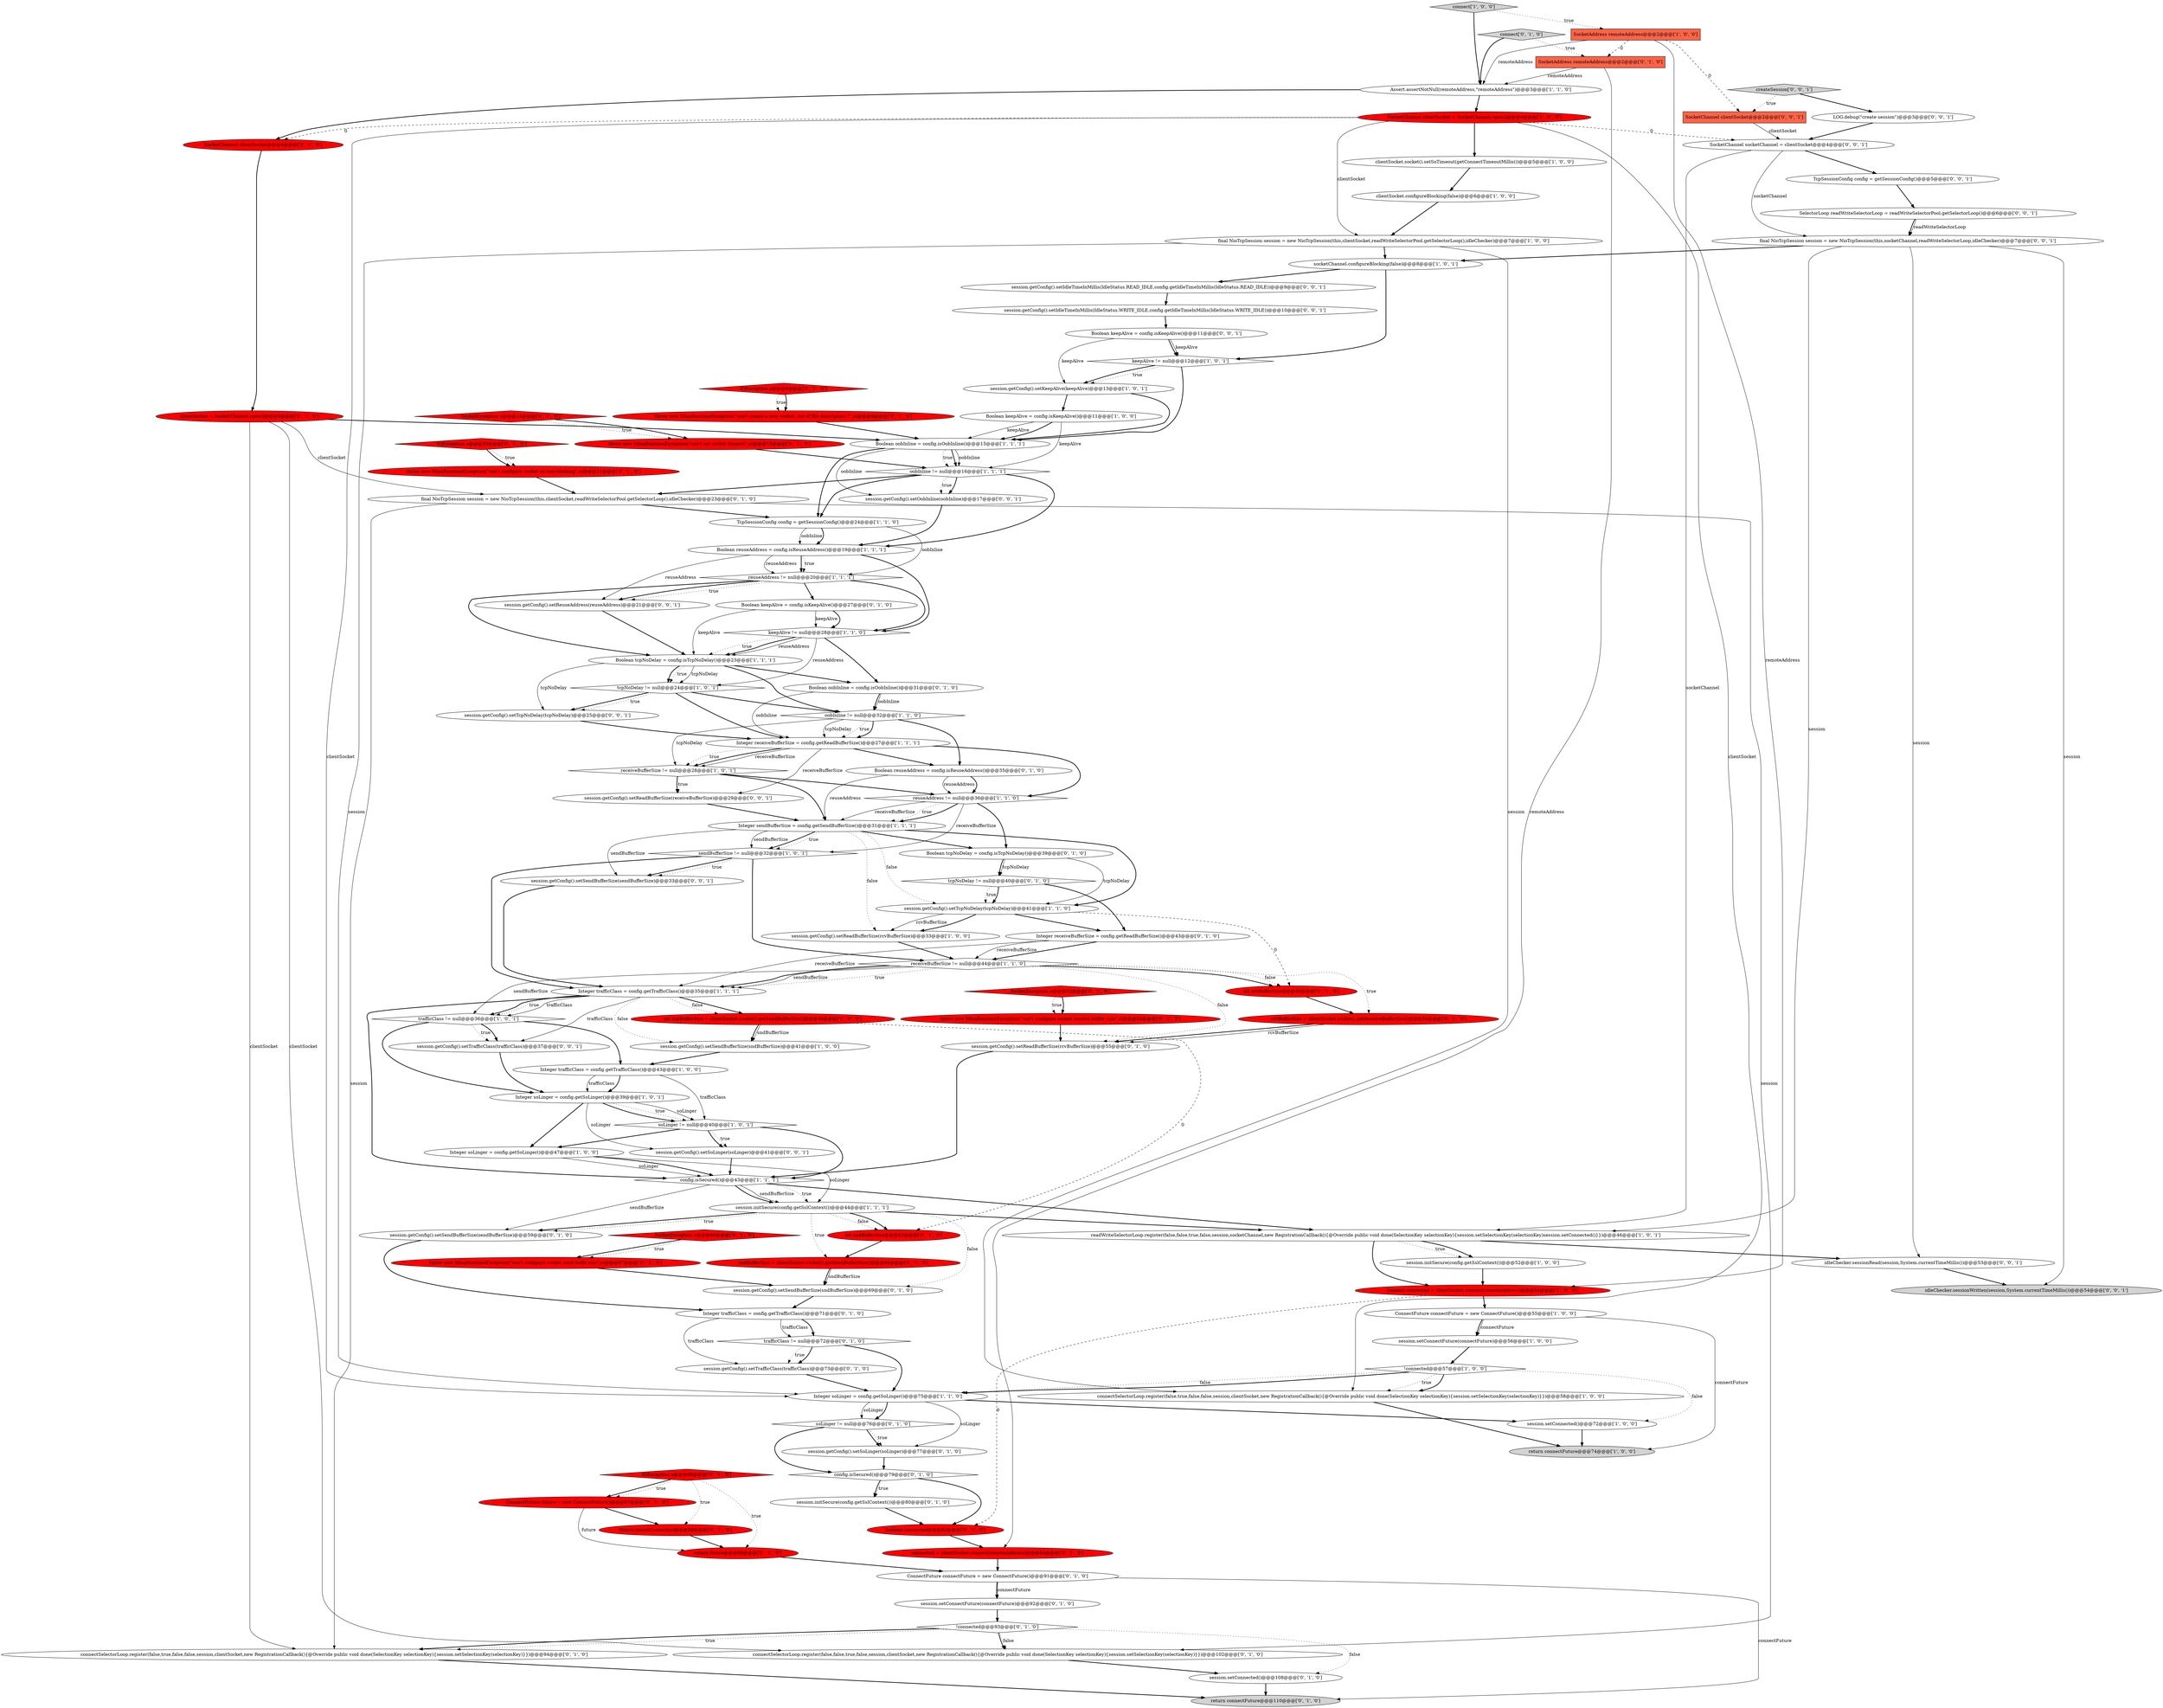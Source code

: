 digraph {
54 [style = filled, label = "!connected@@@93@@@['0', '1', '0']", fillcolor = white, shape = diamond image = "AAA0AAABBB2BBB"];
106 [style = filled, label = "TcpSessionConfig config = getSessionConfig()@@@5@@@['0', '0', '1']", fillcolor = white, shape = ellipse image = "AAA0AAABBB3BBB"];
21 [style = filled, label = "receiveBufferSize != null@@@44@@@['1', '1', '0']", fillcolor = white, shape = diamond image = "AAA0AAABBB1BBB"];
75 [style = filled, label = "int sndBufferSize@@@62@@@['0', '1', '0']", fillcolor = red, shape = ellipse image = "AAA1AAABBB2BBB"];
65 [style = filled, label = "IOException e@@@86@@@['0', '1', '0']", fillcolor = red, shape = diamond image = "AAA1AAABBB2BBB"];
1 [style = filled, label = "connect['1', '0', '0']", fillcolor = lightgray, shape = diamond image = "AAA0AAABBB1BBB"];
108 [style = filled, label = "SocketChannel socketChannel = clientSocket@@@4@@@['0', '0', '1']", fillcolor = white, shape = ellipse image = "AAA0AAABBB3BBB"];
43 [style = filled, label = "oobInline != null@@@16@@@['1', '1', '1']", fillcolor = white, shape = diamond image = "AAA0AAABBB1BBB"];
0 [style = filled, label = "TcpSessionConfig config = getSessionConfig()@@@24@@@['1', '1', '0']", fillcolor = white, shape = ellipse image = "AAA0AAABBB1BBB"];
61 [style = filled, label = "ConnectFuture connectFuture = new ConnectFuture()@@@91@@@['0', '1', '0']", fillcolor = white, shape = ellipse image = "AAA0AAABBB2BBB"];
85 [style = filled, label = "connected = clientSocket.connect(remoteAddress)@@@84@@@['0', '1', '0']", fillcolor = red, shape = ellipse image = "AAA1AAABBB2BBB"];
50 [style = filled, label = "trafficClass != null@@@72@@@['0', '1', '0']", fillcolor = white, shape = diamond image = "AAA0AAABBB2BBB"];
71 [style = filled, label = "Integer receiveBufferSize = config.getReadBufferSize()@@@43@@@['0', '1', '0']", fillcolor = white, shape = ellipse image = "AAA0AAABBB2BBB"];
23 [style = filled, label = "clientSocket.configureBlocking(false)@@@6@@@['1', '0', '0']", fillcolor = white, shape = ellipse image = "AAA0AAABBB1BBB"];
7 [style = filled, label = "SocketChannel clientSocket = SocketChannel.open()@@@4@@@['1', '0', '0']", fillcolor = red, shape = ellipse image = "AAA1AAABBB1BBB"];
10 [style = filled, label = "connectSelectorLoop.register(false,true,false,false,session,clientSocket,new RegistrationCallback(){@Override public void done(SelectionKey selectionKey){session.setSelectionKey(selectionKey)}})@@@58@@@['1', '0', '0']", fillcolor = white, shape = ellipse image = "AAA0AAABBB1BBB"];
29 [style = filled, label = "int sndBufferSize = clientSocket.socket().getSendBufferSize()@@@40@@@['1', '0', '0']", fillcolor = red, shape = ellipse image = "AAA1AAABBB1BBB"];
92 [style = filled, label = "Integer trafficClass = config.getTrafficClass()@@@71@@@['0', '1', '0']", fillcolor = white, shape = ellipse image = "AAA0AAABBB2BBB"];
6 [style = filled, label = "clientSocket.socket().setSoTimeout(getConnectTimeoutMillis())@@@5@@@['1', '0', '0']", fillcolor = white, shape = ellipse image = "AAA0AAABBB1BBB"];
18 [style = filled, label = "sendBufferSize != null@@@32@@@['1', '0', '1']", fillcolor = white, shape = diamond image = "AAA0AAABBB1BBB"];
31 [style = filled, label = "trafficClass != null@@@36@@@['1', '0', '1']", fillcolor = white, shape = diamond image = "AAA0AAABBB1BBB"];
38 [style = filled, label = "ConnectFuture connectFuture = new ConnectFuture()@@@55@@@['1', '0', '0']", fillcolor = white, shape = ellipse image = "AAA0AAABBB1BBB"];
87 [style = filled, label = "session.setConnected()@@@108@@@['0', '1', '0']", fillcolor = white, shape = ellipse image = "AAA0AAABBB2BBB"];
30 [style = filled, label = "session.initSecure(config.getSslContext())@@@44@@@['1', '1', '1']", fillcolor = white, shape = ellipse image = "AAA0AAABBB1BBB"];
3 [style = filled, label = "session.getConfig().setKeepAlive(keepAlive)@@@13@@@['1', '0', '1']", fillcolor = white, shape = ellipse image = "AAA0AAABBB1BBB"];
20 [style = filled, label = "Boolean tcpNoDelay = config.isTcpNoDelay()@@@23@@@['1', '1', '1']", fillcolor = white, shape = ellipse image = "AAA0AAABBB1BBB"];
80 [style = filled, label = "IOException e@@@20@@@['0', '1', '0']", fillcolor = red, shape = diamond image = "AAA1AAABBB2BBB"];
98 [style = filled, label = "SocketChannel clientSocket@@@2@@@['0', '0', '1']", fillcolor = tomato, shape = box image = "AAA0AAABBB3BBB"];
34 [style = filled, label = "session.getConfig().setSendBufferSize(sndBufferSize)@@@41@@@['1', '0', '0']", fillcolor = white, shape = ellipse image = "AAA0AAABBB1BBB"];
66 [style = filled, label = "session.getConfig().setSoLinger(soLinger)@@@77@@@['0', '1', '0']", fillcolor = white, shape = ellipse image = "AAA0AAABBB2BBB"];
101 [style = filled, label = "LOG.debug(\"create session\")@@@3@@@['0', '0', '1']", fillcolor = white, shape = ellipse image = "AAA0AAABBB3BBB"];
41 [style = filled, label = "Integer soLinger = config.getSoLinger()@@@39@@@['1', '0', '1']", fillcolor = white, shape = ellipse image = "AAA0AAABBB1BBB"];
105 [style = filled, label = "SelectorLoop readWriteSelectorLoop = readWriteSelectorPool.getSelectorLoop()@@@6@@@['0', '0', '1']", fillcolor = white, shape = ellipse image = "AAA0AAABBB3BBB"];
15 [style = filled, label = "Boolean keepAlive = config.isKeepAlive()@@@11@@@['1', '0', '0']", fillcolor = white, shape = ellipse image = "AAA0AAABBB1BBB"];
69 [style = filled, label = "ConnectFuture future = new ConnectFuture()@@@87@@@['0', '1', '0']", fillcolor = red, shape = ellipse image = "AAA1AAABBB2BBB"];
56 [style = filled, label = "SocketChannel clientSocket@@@4@@@['0', '1', '0']", fillcolor = red, shape = ellipse image = "AAA1AAABBB2BBB"];
47 [style = filled, label = "!connected@@@57@@@['1', '0', '0']", fillcolor = white, shape = diamond image = "AAA0AAABBB1BBB"];
104 [style = filled, label = "session.getConfig().setTrafficClass(trafficClass)@@@37@@@['0', '0', '1']", fillcolor = white, shape = ellipse image = "AAA0AAABBB3BBB"];
112 [style = filled, label = "idleChecker.sessionWritten(session,System.currentTimeMillis())@@@54@@@['0', '0', '1']", fillcolor = lightgray, shape = ellipse image = "AAA0AAABBB3BBB"];
78 [style = filled, label = "session.getConfig().setSendBufferSize(sndBufferSize)@@@69@@@['0', '1', '0']", fillcolor = white, shape = ellipse image = "AAA0AAABBB2BBB"];
33 [style = filled, label = "socketChannel.configureBlocking(false)@@@8@@@['1', '0', '1']", fillcolor = white, shape = ellipse image = "AAA0AAABBB1BBB"];
76 [style = filled, label = "throw new MinaRuntimeException(\"can't configure socket as non-blocking\",e)@@@21@@@['0', '1', '0']", fillcolor = red, shape = ellipse image = "AAA1AAABBB2BBB"];
90 [style = filled, label = "IOException e@@@8@@@['0', '1', '0']", fillcolor = red, shape = diamond image = "AAA1AAABBB2BBB"];
5 [style = filled, label = "Assert.assertNotNull(remoteAddress,\"remoteAddress\")@@@3@@@['1', '1', '0']", fillcolor = white, shape = ellipse image = "AAA0AAABBB1BBB"];
88 [style = filled, label = "int rcvBufferSize@@@48@@@['0', '1', '0']", fillcolor = red, shape = ellipse image = "AAA1AAABBB2BBB"];
79 [style = filled, label = "SocketAddress remoteAddress@@@2@@@['0', '1', '0']", fillcolor = tomato, shape = box image = "AAA1AAABBB2BBB"];
73 [style = filled, label = "SocketException e@@@52@@@['0', '1', '0']", fillcolor = red, shape = diamond image = "AAA1AAABBB2BBB"];
83 [style = filled, label = "session.getConfig().setTrafficClass(trafficClass)@@@73@@@['0', '1', '0']", fillcolor = white, shape = ellipse image = "AAA0AAABBB2BBB"];
11 [style = filled, label = "Integer trafficClass = config.getTrafficClass()@@@35@@@['1', '1', '1']", fillcolor = white, shape = ellipse image = "AAA0AAABBB1BBB"];
40 [style = filled, label = "keepAlive != null@@@12@@@['1', '0', '1']", fillcolor = white, shape = diamond image = "AAA0AAABBB1BBB"];
8 [style = filled, label = "Integer soLinger = config.getSoLinger()@@@75@@@['1', '1', '0']", fillcolor = white, shape = ellipse image = "AAA0AAABBB1BBB"];
103 [style = filled, label = "session.getConfig().setIdleTimeInMillis(IdleStatus.READ_IDLE,config.getIdleTimeInMillis(IdleStatus.READ_IDLE))@@@9@@@['0', '0', '1']", fillcolor = white, shape = ellipse image = "AAA0AAABBB3BBB"];
53 [style = filled, label = "SocketException e@@@14@@@['0', '1', '0']", fillcolor = red, shape = diamond image = "AAA1AAABBB2BBB"];
27 [style = filled, label = "session.initSecure(config.getSslContext())@@@52@@@['1', '0', '0']", fillcolor = white, shape = ellipse image = "AAA0AAABBB1BBB"];
42 [style = filled, label = "session.getConfig().setTcpNoDelay(tcpNoDelay)@@@41@@@['1', '1', '0']", fillcolor = white, shape = ellipse image = "AAA0AAABBB1BBB"];
12 [style = filled, label = "Integer receiveBufferSize = config.getReadBufferSize()@@@27@@@['1', '1', '1']", fillcolor = white, shape = ellipse image = "AAA0AAABBB1BBB"];
81 [style = filled, label = "Boolean reuseAddress = config.isReuseAddress()@@@35@@@['0', '1', '0']", fillcolor = white, shape = ellipse image = "AAA0AAABBB2BBB"];
16 [style = filled, label = "reuseAddress != null@@@20@@@['1', '1', '1']", fillcolor = white, shape = diamond image = "AAA0AAABBB1BBB"];
74 [style = filled, label = "return future@@@89@@@['0', '1', '0']", fillcolor = red, shape = ellipse image = "AAA1AAABBB2BBB"];
32 [style = filled, label = "Integer sendBufferSize = config.getSendBufferSize()@@@31@@@['1', '1', '1']", fillcolor = white, shape = ellipse image = "AAA0AAABBB1BBB"];
100 [style = filled, label = "session.getConfig().setTcpNoDelay(tcpNoDelay)@@@25@@@['0', '0', '1']", fillcolor = white, shape = ellipse image = "AAA0AAABBB3BBB"];
95 [style = filled, label = "return connectFuture@@@110@@@['0', '1', '0']", fillcolor = lightgray, shape = ellipse image = "AAA0AAABBB2BBB"];
24 [style = filled, label = "final NioTcpSession session = new NioTcpSession(this,clientSocket,readWriteSelectorPool.getSelectorLoop(),idleChecker)@@@7@@@['1', '0', '0']", fillcolor = white, shape = ellipse image = "AAA0AAABBB1BBB"];
89 [style = filled, label = "rcvBufferSize = clientSocket.socket().getReceiveBufferSize()@@@50@@@['0', '1', '0']", fillcolor = red, shape = ellipse image = "AAA1AAABBB2BBB"];
93 [style = filled, label = "sndBufferSize = clientSocket.socket().getSendBufferSize()@@@64@@@['0', '1', '0']", fillcolor = red, shape = ellipse image = "AAA1AAABBB2BBB"];
28 [style = filled, label = "config.isSecured()@@@43@@@['1', '1', '1']", fillcolor = white, shape = diamond image = "AAA0AAABBB1BBB"];
96 [style = filled, label = "createSession['0', '0', '1']", fillcolor = lightgray, shape = diamond image = "AAA0AAABBB3BBB"];
35 [style = filled, label = "soLinger != null@@@40@@@['1', '0', '1']", fillcolor = white, shape = diamond image = "AAA0AAABBB1BBB"];
102 [style = filled, label = "session.getConfig().setOobInline(oobInline)@@@17@@@['0', '0', '1']", fillcolor = white, shape = ellipse image = "AAA0AAABBB3BBB"];
97 [style = filled, label = "session.getConfig().setIdleTimeInMillis(IdleStatus.WRITE_IDLE,config.getIdleTimeInMillis(IdleStatus.WRITE_IDLE))@@@10@@@['0', '0', '1']", fillcolor = white, shape = ellipse image = "AAA0AAABBB3BBB"];
99 [style = filled, label = "session.getConfig().setSoLinger(soLinger)@@@41@@@['0', '0', '1']", fillcolor = white, shape = ellipse image = "AAA0AAABBB3BBB"];
55 [style = filled, label = "soLinger != null@@@76@@@['0', '1', '0']", fillcolor = white, shape = diamond image = "AAA0AAABBB2BBB"];
60 [style = filled, label = "clientSocket = SocketChannel.open()@@@6@@@['0', '1', '0']", fillcolor = red, shape = ellipse image = "AAA1AAABBB2BBB"];
109 [style = filled, label = "Boolean keepAlive = config.isKeepAlive()@@@11@@@['0', '0', '1']", fillcolor = white, shape = ellipse image = "AAA0AAABBB3BBB"];
44 [style = filled, label = "Boolean reuseAddress = config.isReuseAddress()@@@19@@@['1', '1', '1']", fillcolor = white, shape = ellipse image = "AAA0AAABBB1BBB"];
39 [style = filled, label = "reuseAddress != null@@@36@@@['1', '1', '0']", fillcolor = white, shape = diamond image = "AAA0AAABBB1BBB"];
13 [style = filled, label = "keepAlive != null@@@28@@@['1', '1', '0']", fillcolor = white, shape = diamond image = "AAA0AAABBB1BBB"];
68 [style = filled, label = "session.initSecure(config.getSslContext())@@@80@@@['0', '1', '0']", fillcolor = white, shape = ellipse image = "AAA0AAABBB2BBB"];
72 [style = filled, label = "future.cannotConnect(e)@@@88@@@['0', '1', '0']", fillcolor = red, shape = ellipse image = "AAA1AAABBB2BBB"];
94 [style = filled, label = "session.getConfig().setReadBufferSize(rcvBufferSize)@@@55@@@['0', '1', '0']", fillcolor = white, shape = ellipse image = "AAA0AAABBB2BBB"];
17 [style = filled, label = "session.setConnected()@@@72@@@['1', '0', '0']", fillcolor = white, shape = ellipse image = "AAA0AAABBB1BBB"];
51 [style = filled, label = "Boolean oobInline = config.isOobInline()@@@31@@@['0', '1', '0']", fillcolor = white, shape = ellipse image = "AAA0AAABBB2BBB"];
111 [style = filled, label = "session.getConfig().setSendBufferSize(sendBufferSize)@@@33@@@['0', '0', '1']", fillcolor = white, shape = ellipse image = "AAA0AAABBB3BBB"];
49 [style = filled, label = "tcpNoDelay != null@@@40@@@['0', '1', '0']", fillcolor = white, shape = diamond image = "AAA0AAABBB2BBB"];
22 [style = filled, label = "Integer soLinger = config.getSoLinger()@@@47@@@['1', '0', '0']", fillcolor = white, shape = ellipse image = "AAA0AAABBB1BBB"];
67 [style = filled, label = "throw new MinaRuntimeException(\"can't configure socket receive buffer size\",e)@@@53@@@['0', '1', '0']", fillcolor = red, shape = ellipse image = "AAA1AAABBB2BBB"];
48 [style = filled, label = "final NioTcpSession session = new NioTcpSession(this,clientSocket,readWriteSelectorPool.getSelectorLoop(),idleChecker)@@@23@@@['0', '1', '0']", fillcolor = white, shape = ellipse image = "AAA0AAABBB2BBB"];
4 [style = filled, label = "boolean connected = clientSocket.connect(remoteAddress)@@@54@@@['1', '0', '0']", fillcolor = red, shape = ellipse image = "AAA1AAABBB1BBB"];
45 [style = filled, label = "tcpNoDelay != null@@@24@@@['1', '0', '1']", fillcolor = white, shape = diamond image = "AAA0AAABBB1BBB"];
64 [style = filled, label = "connect['0', '1', '0']", fillcolor = lightgray, shape = diamond image = "AAA0AAABBB2BBB"];
82 [style = filled, label = "throw new MinaRuntimeException(\"can't create a new socket, out of file descriptors ?\",e)@@@9@@@['0', '1', '0']", fillcolor = red, shape = ellipse image = "AAA1AAABBB2BBB"];
14 [style = filled, label = "session.getConfig().setReadBufferSize(rcvBufferSize)@@@33@@@['1', '0', '0']", fillcolor = white, shape = ellipse image = "AAA0AAABBB1BBB"];
57 [style = filled, label = "Boolean tcpNoDelay = config.isTcpNoDelay()@@@39@@@['0', '1', '0']", fillcolor = white, shape = ellipse image = "AAA0AAABBB2BBB"];
25 [style = filled, label = "return connectFuture@@@74@@@['1', '0', '0']", fillcolor = lightgray, shape = ellipse image = "AAA0AAABBB1BBB"];
58 [style = filled, label = "session.setConnectFuture(connectFuture)@@@92@@@['0', '1', '0']", fillcolor = white, shape = ellipse image = "AAA0AAABBB2BBB"];
59 [style = filled, label = "throw new MinaRuntimeException(\"can't configure socket send buffe size\",e)@@@67@@@['0', '1', '0']", fillcolor = red, shape = ellipse image = "AAA1AAABBB2BBB"];
86 [style = filled, label = "SocketException e@@@66@@@['0', '1', '0']", fillcolor = red, shape = diamond image = "AAA1AAABBB2BBB"];
70 [style = filled, label = "boolean connected@@@82@@@['0', '1', '0']", fillcolor = red, shape = ellipse image = "AAA1AAABBB2BBB"];
91 [style = filled, label = "throw new MinaRuntimeException(\"can't set socket timeout\",e)@@@15@@@['0', '1', '0']", fillcolor = red, shape = ellipse image = "AAA1AAABBB2BBB"];
63 [style = filled, label = "Boolean keepAlive = config.isKeepAlive()@@@27@@@['0', '1', '0']", fillcolor = white, shape = ellipse image = "AAA0AAABBB2BBB"];
36 [style = filled, label = "SocketAddress remoteAddress@@@2@@@['1', '0', '0']", fillcolor = tomato, shape = box image = "AAA1AAABBB1BBB"];
52 [style = filled, label = "connectSelectorLoop.register(false,true,false,false,session,clientSocket,new RegistrationCallback(){@Override public void done(SelectionKey selectionKey){session.setSelectionKey(selectionKey)}})@@@94@@@['0', '1', '0']", fillcolor = white, shape = ellipse image = "AAA0AAABBB2BBB"];
62 [style = filled, label = "config.isSecured()@@@79@@@['0', '1', '0']", fillcolor = white, shape = diamond image = "AAA0AAABBB2BBB"];
26 [style = filled, label = "oobInline != null@@@32@@@['1', '1', '0']", fillcolor = white, shape = diamond image = "AAA0AAABBB1BBB"];
46 [style = filled, label = "readWriteSelectorLoop.register(false,false,true,false,session,socketChannel,new RegistrationCallback(){@Override public void done(SelectionKey selectionKey){session.setSelectionKey(selectionKey)session.setConnected()}})@@@46@@@['1', '0', '1']", fillcolor = white, shape = ellipse image = "AAA0AAABBB1BBB"];
113 [style = filled, label = "session.getConfig().setReadBufferSize(receiveBufferSize)@@@29@@@['0', '0', '1']", fillcolor = white, shape = ellipse image = "AAA0AAABBB3BBB"];
9 [style = filled, label = "receiveBufferSize != null@@@28@@@['1', '0', '1']", fillcolor = white, shape = diamond image = "AAA0AAABBB1BBB"];
107 [style = filled, label = "final NioTcpSession session = new NioTcpSession(this,socketChannel,readWriteSelectorLoop,idleChecker)@@@7@@@['0', '0', '1']", fillcolor = white, shape = ellipse image = "AAA0AAABBB3BBB"];
110 [style = filled, label = "session.getConfig().setReuseAddress(reuseAddress)@@@21@@@['0', '0', '1']", fillcolor = white, shape = ellipse image = "AAA0AAABBB3BBB"];
114 [style = filled, label = "idleChecker.sessionRead(session,System.currentTimeMillis())@@@53@@@['0', '0', '1']", fillcolor = white, shape = ellipse image = "AAA0AAABBB3BBB"];
2 [style = filled, label = "Integer trafficClass = config.getTrafficClass()@@@43@@@['1', '0', '0']", fillcolor = white, shape = ellipse image = "AAA0AAABBB1BBB"];
84 [style = filled, label = "session.getConfig().setSendBufferSize(sendBufferSize)@@@59@@@['0', '1', '0']", fillcolor = white, shape = ellipse image = "AAA0AAABBB2BBB"];
37 [style = filled, label = "session.setConnectFuture(connectFuture)@@@56@@@['1', '0', '0']", fillcolor = white, shape = ellipse image = "AAA0AAABBB1BBB"];
19 [style = filled, label = "Boolean oobInline = config.isOobInline()@@@15@@@['1', '1', '1']", fillcolor = white, shape = ellipse image = "AAA0AAABBB1BBB"];
77 [style = filled, label = "connectSelectorLoop.register(false,false,true,false,session,clientSocket,new RegistrationCallback(){@Override public void done(SelectionKey selectionKey){session.setSelectionKey(selectionKey)}})@@@102@@@['0', '1', '0']", fillcolor = white, shape = ellipse image = "AAA0AAABBB2BBB"];
1->5 [style = bold, label=""];
17->25 [style = bold, label=""];
109->40 [style = bold, label=""];
61->58 [style = solid, label="connectFuture"];
42->71 [style = bold, label=""];
41->99 [style = solid, label="soLinger"];
2->35 [style = solid, label="trafficClass"];
91->43 [style = bold, label=""];
54->87 [style = dotted, label="false"];
11->104 [style = solid, label="trafficClass"];
21->11 [style = dotted, label="true"];
53->91 [style = dotted, label="true"];
20->26 [style = bold, label=""];
7->24 [style = solid, label="clientSocket"];
55->62 [style = bold, label=""];
13->20 [style = dotted, label="true"];
26->12 [style = dotted, label="true"];
9->113 [style = dotted, label="true"];
11->29 [style = bold, label=""];
47->10 [style = bold, label=""];
19->102 [style = solid, label="oobInline"];
89->94 [style = bold, label=""];
66->62 [style = bold, label=""];
29->34 [style = bold, label=""];
38->37 [style = solid, label="connectFuture"];
21->88 [style = dotted, label="false"];
28->84 [style = solid, label="sendBufferSize"];
12->9 [style = bold, label=""];
60->77 [style = solid, label="clientSocket"];
36->4 [style = solid, label="remoteAddress"];
30->78 [style = dotted, label="false"];
78->92 [style = bold, label=""];
7->56 [style = dashed, label="0"];
59->78 [style = bold, label=""];
54->52 [style = dotted, label="true"];
31->104 [style = dotted, label="true"];
13->51 [style = bold, label=""];
39->57 [style = bold, label=""];
20->45 [style = solid, label="tcpNoDelay"];
28->30 [style = dotted, label="true"];
4->70 [style = dashed, label="0"];
26->12 [style = bold, label=""];
20->100 [style = solid, label="tcpNoDelay"];
43->102 [style = bold, label=""];
15->43 [style = solid, label="keepAlive"];
85->61 [style = bold, label=""];
50->83 [style = bold, label=""];
11->31 [style = dotted, label="true"];
79->85 [style = solid, label="remoteAddress"];
90->82 [style = dotted, label="true"];
34->2 [style = bold, label=""];
3->19 [style = bold, label=""];
65->74 [style = dotted, label="true"];
103->97 [style = bold, label=""];
108->107 [style = solid, label="socketChannel"];
15->19 [style = solid, label="keepAlive"];
0->44 [style = solid, label="oobInline"];
89->94 [style = solid, label="rcvBufferSize"];
38->25 [style = solid, label="connectFuture"];
30->46 [style = bold, label=""];
69->72 [style = bold, label=""];
43->102 [style = dotted, label="true"];
65->69 [style = bold, label=""];
51->26 [style = bold, label=""];
12->81 [style = bold, label=""];
11->34 [style = dotted, label="false"];
63->13 [style = bold, label=""];
43->0 [style = bold, label=""];
13->20 [style = bold, label=""];
21->94 [style = dotted, label="false"];
41->22 [style = bold, label=""];
39->18 [style = solid, label="receiveBufferSize"];
32->18 [style = bold, label=""];
8->66 [style = solid, label="soLinger"];
113->32 [style = bold, label=""];
84->92 [style = bold, label=""];
43->44 [style = bold, label=""];
13->20 [style = solid, label="reuseAddress"];
20->45 [style = bold, label=""];
108->106 [style = bold, label=""];
33->103 [style = bold, label=""];
60->52 [style = solid, label="clientSocket"];
30->84 [style = bold, label=""];
54->52 [style = bold, label=""];
11->28 [style = bold, label=""];
22->28 [style = solid, label="soLinger"];
21->31 [style = solid, label="sendBufferSize"];
9->39 [style = bold, label=""];
4->38 [style = bold, label=""];
73->67 [style = bold, label=""];
8->55 [style = solid, label="soLinger"];
28->30 [style = bold, label=""];
86->59 [style = bold, label=""];
80->76 [style = dotted, label="true"];
107->114 [style = solid, label="session"];
73->67 [style = dotted, label="true"];
30->75 [style = dotted, label="false"];
36->5 [style = solid, label="remoteAddress"];
76->48 [style = bold, label=""];
26->81 [style = bold, label=""];
9->32 [style = bold, label=""];
77->87 [style = bold, label=""];
57->49 [style = solid, label="tcpNoDelay"];
68->70 [style = bold, label=""];
22->30 [style = solid, label="soLinger"];
54->77 [style = bold, label=""];
18->11 [style = bold, label=""];
104->41 [style = bold, label=""];
31->2 [style = bold, label=""];
42->88 [style = dashed, label="0"];
13->45 [style = solid, label="reuseAddress"];
62->68 [style = dotted, label="true"];
81->32 [style = solid, label="reuseAddress"];
63->13 [style = solid, label="keepAlive"];
87->95 [style = bold, label=""];
58->54 [style = bold, label=""];
92->83 [style = solid, label="trafficClass"];
44->16 [style = solid, label="reuseAddress"];
96->98 [style = dotted, label="true"];
8->17 [style = bold, label=""];
35->28 [style = bold, label=""];
65->72 [style = dotted, label="true"];
36->98 [style = dashed, label="0"];
108->46 [style = solid, label="socketChannel"];
18->111 [style = bold, label=""];
31->104 [style = bold, label=""];
107->112 [style = solid, label="session"];
49->71 [style = bold, label=""];
93->78 [style = bold, label=""];
114->112 [style = bold, label=""];
79->5 [style = solid, label="remoteAddress"];
93->78 [style = solid, label="sndBufferSize"];
44->16 [style = bold, label=""];
21->11 [style = bold, label=""];
46->4 [style = bold, label=""];
40->3 [style = bold, label=""];
38->37 [style = bold, label=""];
10->25 [style = bold, label=""];
71->21 [style = bold, label=""];
9->113 [style = bold, label=""];
86->59 [style = dotted, label="true"];
54->77 [style = dotted, label="false"];
61->95 [style = solid, label="connectFuture"];
7->6 [style = bold, label=""];
45->100 [style = bold, label=""];
71->11 [style = solid, label="receiveBufferSize"];
100->12 [style = bold, label=""];
31->41 [style = bold, label=""];
48->77 [style = solid, label="session"];
110->20 [style = bold, label=""];
7->8 [style = solid, label="clientSocket"];
98->108 [style = solid, label="clientSocket"];
5->7 [style = bold, label=""];
90->82 [style = bold, label=""];
60->19 [style = bold, label=""];
24->8 [style = solid, label="session"];
0->44 [style = bold, label=""];
80->76 [style = bold, label=""];
62->68 [style = bold, label=""];
70->85 [style = bold, label=""];
8->55 [style = bold, label=""];
74->61 [style = bold, label=""];
97->109 [style = bold, label=""];
29->75 [style = dashed, label="0"];
32->42 [style = bold, label=""];
16->20 [style = bold, label=""];
99->28 [style = bold, label=""];
55->66 [style = bold, label=""];
14->21 [style = bold, label=""];
82->19 [style = bold, label=""];
21->88 [style = bold, label=""];
64->79 [style = dotted, label="true"];
37->47 [style = bold, label=""];
51->26 [style = solid, label="oobInline"];
2->41 [style = bold, label=""];
7->108 [style = dashed, label="0"];
32->111 [style = solid, label="sendBufferSize"];
0->16 [style = solid, label="oobInline"];
16->13 [style = bold, label=""];
106->105 [style = bold, label=""];
81->39 [style = bold, label=""];
32->18 [style = dotted, label="true"];
51->12 [style = solid, label="oobInline"];
67->94 [style = bold, label=""];
109->3 [style = solid, label="keepAlive"];
44->110 [style = solid, label="reuseAddress"];
41->35 [style = dotted, label="true"];
30->84 [style = dotted, label="true"];
6->23 [style = bold, label=""];
56->60 [style = bold, label=""];
21->89 [style = dotted, label="true"];
35->99 [style = dotted, label="true"];
45->100 [style = dotted, label="true"];
92->50 [style = bold, label=""];
32->42 [style = dotted, label="false"];
96->101 [style = bold, label=""];
40->19 [style = bold, label=""];
48->52 [style = solid, label="session"];
22->28 [style = bold, label=""];
32->57 [style = bold, label=""];
11->31 [style = solid, label="trafficClass"];
81->39 [style = solid, label="reuseAddress"];
15->19 [style = bold, label=""];
7->10 [style = solid, label="clientSocket"];
52->95 [style = bold, label=""];
40->3 [style = dotted, label="true"];
49->42 [style = dotted, label="true"];
19->0 [style = bold, label=""];
105->107 [style = bold, label=""];
26->12 [style = solid, label="tcpNoDelay"];
42->14 [style = bold, label=""];
24->33 [style = bold, label=""];
11->31 [style = bold, label=""];
11->29 [style = dotted, label="false"];
105->107 [style = solid, label="readWriteSelectorLoop"];
16->63 [style = bold, label=""];
47->10 [style = dotted, label="true"];
30->75 [style = bold, label=""];
39->32 [style = bold, label=""];
28->30 [style = solid, label="sendBufferSize"];
39->32 [style = solid, label="receiveBufferSize"];
21->11 [style = solid, label="sendBufferSize"];
42->14 [style = solid, label="rcvBufferSize"];
41->35 [style = solid, label="soLinger"];
20->51 [style = bold, label=""];
19->43 [style = dotted, label="true"];
24->10 [style = solid, label="session"];
47->8 [style = dotted, label="false"];
47->17 [style = dotted, label="false"];
18->21 [style = bold, label=""];
12->39 [style = bold, label=""];
55->66 [style = dotted, label="true"];
50->83 [style = dotted, label="true"];
107->46 [style = solid, label="session"];
19->43 [style = bold, label=""];
109->40 [style = solid, label="keepAlive"];
41->35 [style = bold, label=""];
49->42 [style = bold, label=""];
62->70 [style = bold, label=""];
72->74 [style = bold, label=""];
47->8 [style = bold, label=""];
92->50 [style = solid, label="trafficClass"];
5->56 [style = bold, label=""];
57->42 [style = solid, label="tcpNoDelay"];
35->22 [style = bold, label=""];
43->48 [style = bold, label=""];
88->89 [style = bold, label=""];
18->111 [style = dotted, label="true"];
16->110 [style = dotted, label="true"];
12->9 [style = solid, label="receiveBufferSize"];
3->15 [style = bold, label=""];
36->79 [style = dashed, label="0"];
61->58 [style = bold, label=""];
20->45 [style = dotted, label="true"];
53->91 [style = bold, label=""];
46->114 [style = bold, label=""];
65->69 [style = dotted, label="true"];
46->27 [style = dotted, label="true"];
69->74 [style = solid, label="future"];
48->0 [style = bold, label=""];
45->12 [style = bold, label=""];
60->48 [style = solid, label="clientSocket"];
19->43 [style = solid, label="oobInline"];
27->4 [style = bold, label=""];
30->93 [style = dotted, label="true"];
23->24 [style = bold, label=""];
28->46 [style = bold, label=""];
102->44 [style = bold, label=""];
12->113 [style = solid, label="receiveBufferSize"];
33->40 [style = bold, label=""];
63->20 [style = solid, label="keepAlive"];
83->8 [style = bold, label=""];
107->33 [style = bold, label=""];
32->14 [style = dotted, label="false"];
1->36 [style = dotted, label="true"];
39->32 [style = dotted, label="true"];
29->34 [style = solid, label="sndBufferSize"];
71->21 [style = solid, label="receiveBufferSize"];
26->9 [style = solid, label="tcpNoDelay"];
46->27 [style = bold, label=""];
94->28 [style = bold, label=""];
75->93 [style = bold, label=""];
50->8 [style = bold, label=""];
111->11 [style = bold, label=""];
44->13 [style = bold, label=""];
57->49 [style = bold, label=""];
45->26 [style = bold, label=""];
16->110 [style = bold, label=""];
101->108 [style = bold, label=""];
35->99 [style = bold, label=""];
2->41 [style = solid, label="trafficClass"];
44->16 [style = dotted, label="true"];
12->9 [style = dotted, label="true"];
32->18 [style = solid, label="sendBufferSize"];
64->5 [style = bold, label=""];
}
